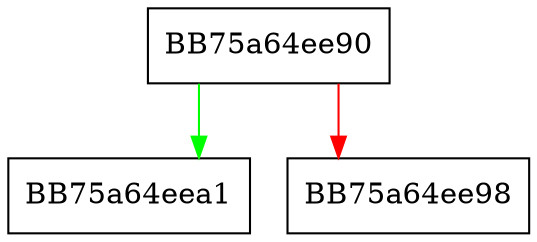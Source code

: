 digraph pclass_fn {
  node [shape="box"];
  graph [splines=ortho];
  BB75a64ee90 -> BB75a64eea1 [color="green"];
  BB75a64ee90 -> BB75a64ee98 [color="red"];
}